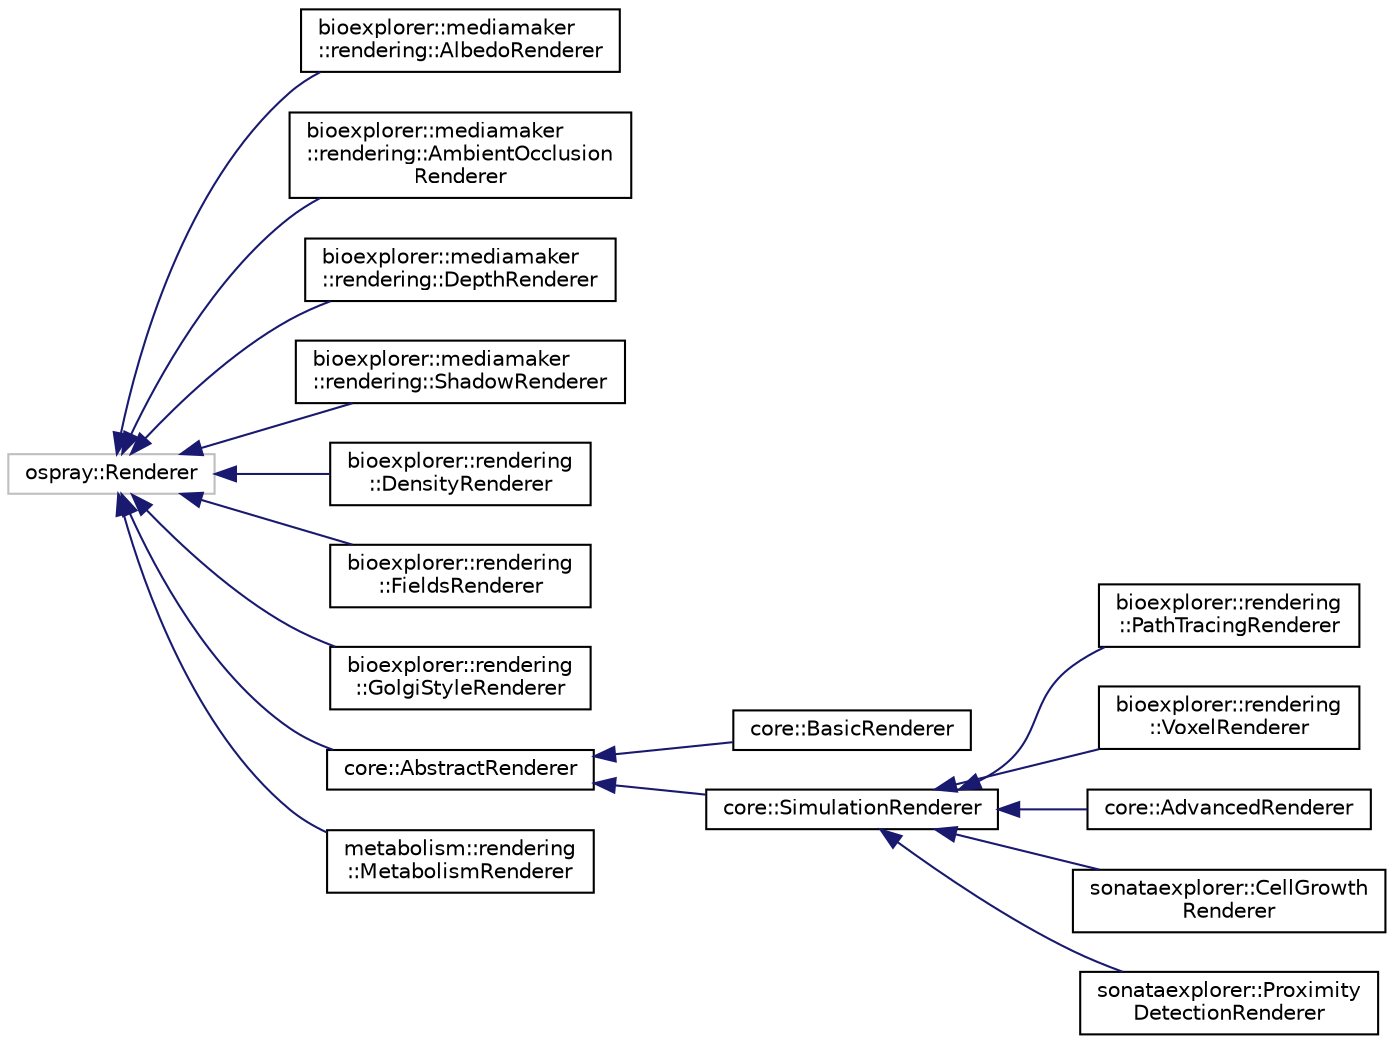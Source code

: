 digraph "Graphical Class Hierarchy"
{
 // LATEX_PDF_SIZE
  edge [fontname="Helvetica",fontsize="10",labelfontname="Helvetica",labelfontsize="10"];
  node [fontname="Helvetica",fontsize="10",shape=record];
  rankdir="LR";
  Node312 [label="ospray::Renderer",height=0.2,width=0.4,color="grey75", fillcolor="white", style="filled",tooltip=" "];
  Node312 -> Node0 [dir="back",color="midnightblue",fontsize="10",style="solid",fontname="Helvetica"];
  Node0 [label="bioexplorer::mediamaker\l::rendering::AlbedoRenderer",height=0.2,width=0.4,color="black", fillcolor="white", style="filled",URL="$d6/d4f/classbioexplorer_1_1mediamaker_1_1rendering_1_1AlbedoRenderer.html",tooltip=" "];
  Node312 -> Node314 [dir="back",color="midnightblue",fontsize="10",style="solid",fontname="Helvetica"];
  Node314 [label="bioexplorer::mediamaker\l::rendering::AmbientOcclusion\lRenderer",height=0.2,width=0.4,color="black", fillcolor="white", style="filled",URL="$da/d0a/classbioexplorer_1_1mediamaker_1_1rendering_1_1AmbientOcclusionRenderer.html",tooltip=" "];
  Node312 -> Node315 [dir="back",color="midnightblue",fontsize="10",style="solid",fontname="Helvetica"];
  Node315 [label="bioexplorer::mediamaker\l::rendering::DepthRenderer",height=0.2,width=0.4,color="black", fillcolor="white", style="filled",URL="$dd/d40/classbioexplorer_1_1mediamaker_1_1rendering_1_1DepthRenderer.html",tooltip=" "];
  Node312 -> Node316 [dir="back",color="midnightblue",fontsize="10",style="solid",fontname="Helvetica"];
  Node316 [label="bioexplorer::mediamaker\l::rendering::ShadowRenderer",height=0.2,width=0.4,color="black", fillcolor="white", style="filled",URL="$d3/d1a/classbioexplorer_1_1mediamaker_1_1rendering_1_1ShadowRenderer.html",tooltip=" "];
  Node312 -> Node317 [dir="back",color="midnightblue",fontsize="10",style="solid",fontname="Helvetica"];
  Node317 [label="bioexplorer::rendering\l::DensityRenderer",height=0.2,width=0.4,color="black", fillcolor="white", style="filled",URL="$de/d24/classbioexplorer_1_1rendering_1_1DensityRenderer.html",tooltip="The DensityRenderer class allows visualization of atom density in the 3D scene."];
  Node312 -> Node318 [dir="back",color="midnightblue",fontsize="10",style="solid",fontname="Helvetica"];
  Node318 [label="bioexplorer::rendering\l::FieldsRenderer",height=0.2,width=0.4,color="black", fillcolor="white", style="filled",URL="$de/d6a/classbioexplorer_1_1rendering_1_1FieldsRenderer.html",tooltip="The FieldsRenderer class allows visualization of magnetic fields created by atoms in the 3D scene...."];
  Node312 -> Node319 [dir="back",color="midnightblue",fontsize="10",style="solid",fontname="Helvetica"];
  Node319 [label="bioexplorer::rendering\l::GolgiStyleRenderer",height=0.2,width=0.4,color="black", fillcolor="white", style="filled",URL="$d5/df2/classbioexplorer_1_1rendering_1_1GolgiStyleRenderer.html",tooltip=" "];
  Node312 -> Node320 [dir="back",color="midnightblue",fontsize="10",style="solid",fontname="Helvetica"];
  Node320 [label="core::AbstractRenderer",height=0.2,width=0.4,color="black", fillcolor="white", style="filled",URL="$d1/d37/classcore_1_1AbstractRenderer.html",tooltip=" "];
  Node320 -> Node321 [dir="back",color="midnightblue",fontsize="10",style="solid",fontname="Helvetica"];
  Node321 [label="core::BasicRenderer",height=0.2,width=0.4,color="black", fillcolor="white", style="filled",URL="$da/db1/classcore_1_1BasicRenderer.html",tooltip=" "];
  Node320 -> Node322 [dir="back",color="midnightblue",fontsize="10",style="solid",fontname="Helvetica"];
  Node322 [label="core::SimulationRenderer",height=0.2,width=0.4,color="black", fillcolor="white", style="filled",URL="$d2/db4/classcore_1_1SimulationRenderer.html",tooltip=" "];
  Node322 -> Node323 [dir="back",color="midnightblue",fontsize="10",style="solid",fontname="Helvetica"];
  Node323 [label="bioexplorer::rendering\l::PathTracingRenderer",height=0.2,width=0.4,color="black", fillcolor="white", style="filled",URL="$de/da9/classbioexplorer_1_1rendering_1_1PathTracingRenderer.html",tooltip="The PathTracingRenderer class is a renderer that processes the rendering of the 3D scene using the pa..."];
  Node322 -> Node324 [dir="back",color="midnightblue",fontsize="10",style="solid",fontname="Helvetica"];
  Node324 [label="bioexplorer::rendering\l::VoxelRenderer",height=0.2,width=0.4,color="black", fillcolor="white", style="filled",URL="$d9/da0/classbioexplorer_1_1rendering_1_1VoxelRenderer.html",tooltip="The VoxelRenderer class can perform fast transparency and mapping of simulation data on the geometry."];
  Node322 -> Node325 [dir="back",color="midnightblue",fontsize="10",style="solid",fontname="Helvetica"];
  Node325 [label="core::AdvancedRenderer",height=0.2,width=0.4,color="black", fillcolor="white", style="filled",URL="$d8/de7/classcore_1_1AdvancedRenderer.html",tooltip="The AdvancedRenderer class is a renderer that can perform global illumination (light shading,..."];
  Node322 -> Node326 [dir="back",color="midnightblue",fontsize="10",style="solid",fontname="Helvetica"];
  Node326 [label="sonataexplorer::CellGrowth\lRenderer",height=0.2,width=0.4,color="black", fillcolor="white", style="filled",URL="$d0/d29/classsonataexplorer_1_1CellGrowthRenderer.html",tooltip="The CellGrowthRenderer class can perform fast transparency and mapping of simulation data on the geom..."];
  Node322 -> Node327 [dir="back",color="midnightblue",fontsize="10",style="solid",fontname="Helvetica"];
  Node327 [label="sonataexplorer::Proximity\lDetectionRenderer",height=0.2,width=0.4,color="black", fillcolor="white", style="filled",URL="$da/d9d/classsonataexplorer_1_1ProximityDetectionRenderer.html",tooltip=" "];
  Node312 -> Node328 [dir="back",color="midnightblue",fontsize="10",style="solid",fontname="Helvetica"];
  Node328 [label="metabolism::rendering\l::MetabolismRenderer",height=0.2,width=0.4,color="black", fillcolor="white", style="filled",URL="$d3/d27/classmetabolism_1_1rendering_1_1MetabolismRenderer.html",tooltip="The MetabolismRenderer class allows visualization of atom Metabolism in the 3D scene."];
}
